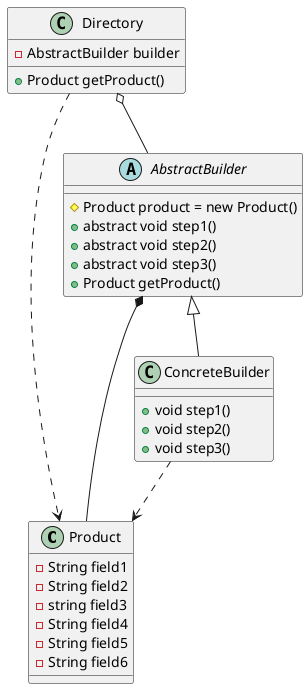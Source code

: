 @startuml

class Product {
    - String field1
    - String field2
    - string field3
    - String field4
    - String field5
    - String field6
}
abstract class AbstractBuilder {
    # Product product = new Product()
    + abstract void step1()
    + abstract void step2()
    + abstract void step3()
    + Product getProduct()
}
class ConcreteBuilder extends AbstractBuilder {
    + void step1()
    + void step2()
    + void step3()
}
class Directory {
    - AbstractBuilder builder
    + Product getProduct()
}

AbstractBuilder *-- Product
ConcreteBuilder ..> Product
Directory o-- AbstractBuilder
Directory ..> Product

@enduml